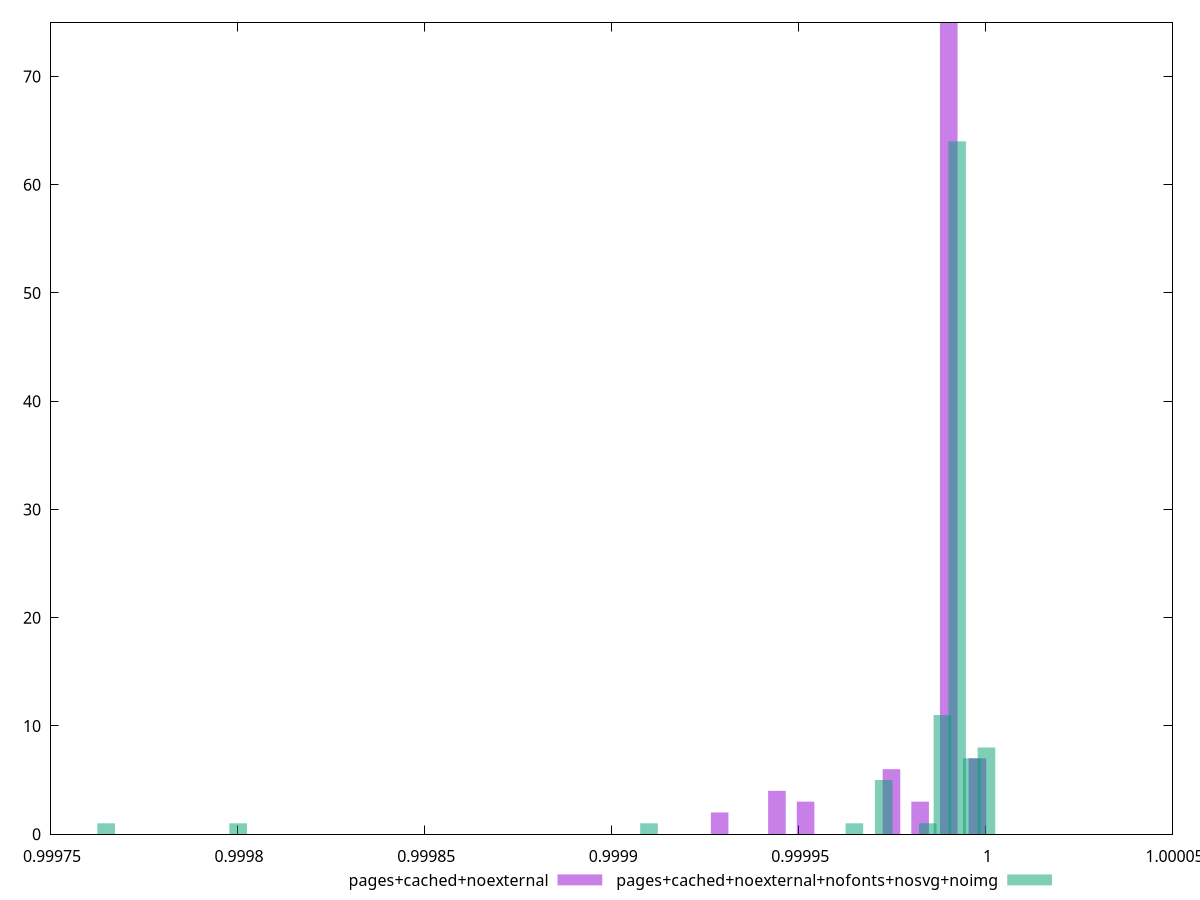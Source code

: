 $_pagesCachedNoexternal <<EOF
0.9999825501267164 3
0.999990204089243 75
0.9999748961641899 6
0.9999978580517694 7
0.9999442803140839 4
0.9999289723890308 2
0.9999519342766103 3
EOF
$_pagesCachedNoexternalNofontsNosvgNoimg <<EOF
0.9999924336530853 64
0.9999963548691172 7
1.000000276085149 8
0.9999885124370536 11
0.9999728275729263 5
0.9999100881164169 1
0.9998002940675257 1
0.9997650031232392 1
0.9999845912210217 1
0.9999649851408625 1
EOF
set key outside below
set terminal pngcairo
set output "report_00004_2020-11-02T20-21-41.718Z/max-potential-fid/max-potential-fid_pages+cached+noexternal_pages+cached+noexternal+nofonts+nosvg+noimg+hist.png"
set boxwidth 0.000004705459238194543
set style fill transparent solid 0.5 noborder
set yrange [0:75]
plot $_pagesCachedNoexternal title "pages+cached+noexternal" with boxes ,$_pagesCachedNoexternalNofontsNosvgNoimg title "pages+cached+noexternal+nofonts+nosvg+noimg" with boxes ,